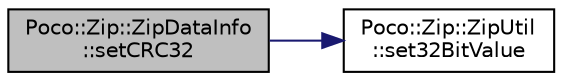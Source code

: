 digraph "Poco::Zip::ZipDataInfo::setCRC32"
{
 // LATEX_PDF_SIZE
  edge [fontname="Helvetica",fontsize="10",labelfontname="Helvetica",labelfontsize="10"];
  node [fontname="Helvetica",fontsize="10",shape=record];
  rankdir="LR";
  Node1 [label="Poco::Zip::ZipDataInfo\l::setCRC32",height=0.2,width=0.4,color="black", fillcolor="grey75", style="filled", fontcolor="black",tooltip=" "];
  Node1 -> Node2 [color="midnightblue",fontsize="10",style="solid"];
  Node2 [label="Poco::Zip::ZipUtil\l::set32BitValue",height=0.2,width=0.4,color="black", fillcolor="white", style="filled",URL="$classPoco_1_1Zip_1_1ZipUtil.html#ab27484c2fc85c71cd26806a3e476ac55",tooltip=" "];
}
